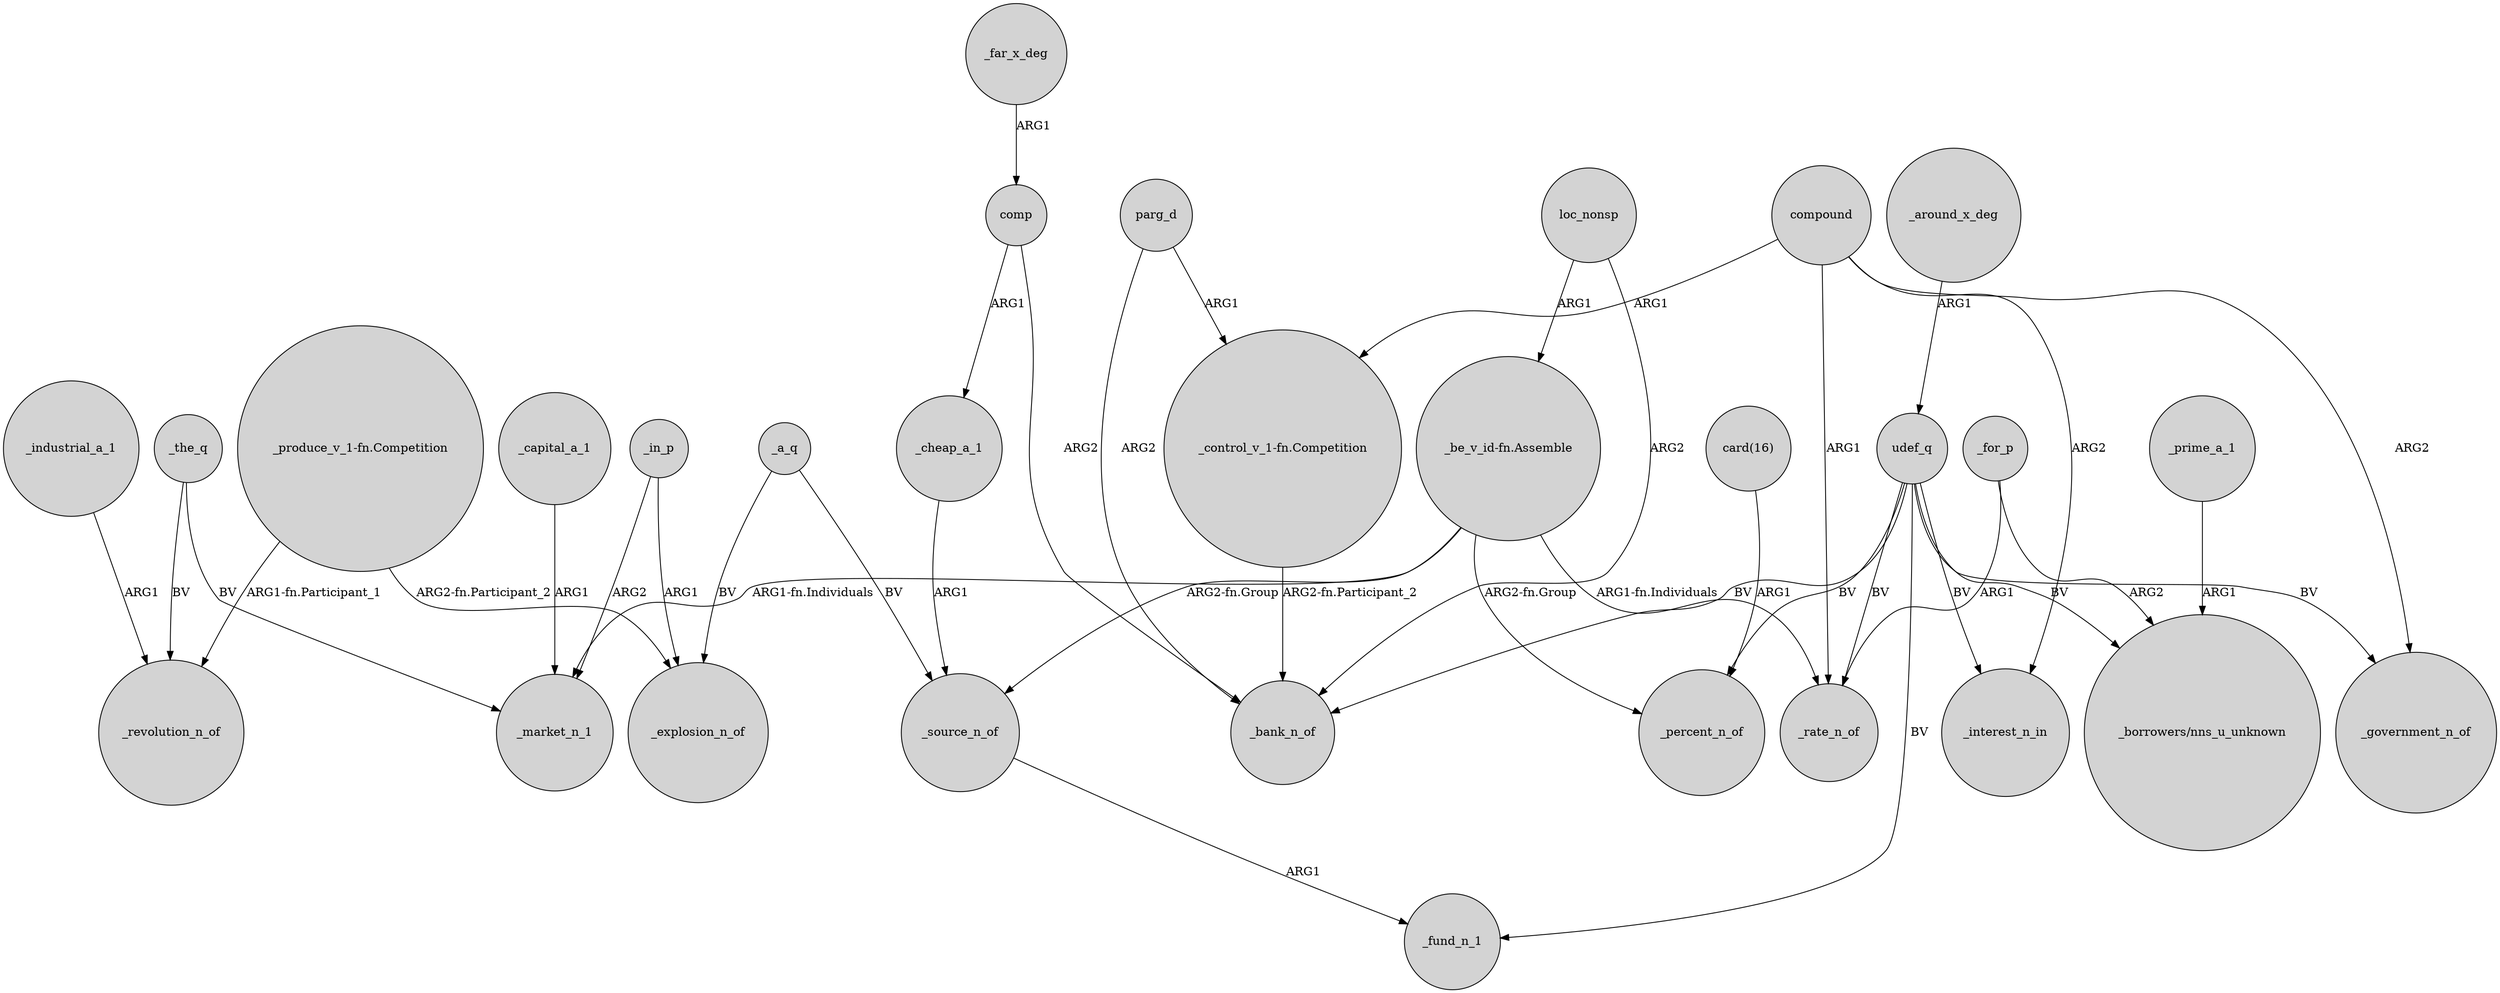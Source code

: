 digraph {
	node [shape=circle style=filled]
	_for_p -> "_borrowers/nns_u_unknown" [label=ARG2]
	compound -> _government_n_of [label=ARG2]
	udef_q -> _government_n_of [label=BV]
	_around_x_deg -> udef_q [label=ARG1]
	_a_q -> _source_n_of [label=BV]
	"_be_v_id-fn.Assemble" -> _rate_n_of [label="ARG1-fn.Individuals"]
	parg_d -> _bank_n_of [label=ARG2]
	udef_q -> _fund_n_1 [label=BV]
	_cheap_a_1 -> _source_n_of [label=ARG1]
	udef_q -> "_borrowers/nns_u_unknown" [label=BV]
	comp -> _bank_n_of [label=ARG2]
	_industrial_a_1 -> _revolution_n_of [label=ARG1]
	udef_q -> _bank_n_of [label=BV]
	compound -> _rate_n_of [label=ARG1]
	udef_q -> _rate_n_of [label=BV]
	"_be_v_id-fn.Assemble" -> _source_n_of [label="ARG2-fn.Group"]
	_the_q -> _market_n_1 [label=BV]
	"_be_v_id-fn.Assemble" -> _percent_n_of [label="ARG2-fn.Group"]
	_for_p -> _rate_n_of [label=ARG1]
	_in_p -> _explosion_n_of [label=ARG1]
	_source_n_of -> _fund_n_1 [label=ARG1]
	_far_x_deg -> comp [label=ARG1]
	loc_nonsp -> _bank_n_of [label=ARG2]
	_in_p -> _market_n_1 [label=ARG2]
	udef_q -> _percent_n_of [label=BV]
	_a_q -> _explosion_n_of [label=BV]
	_the_q -> _revolution_n_of [label=BV]
	parg_d -> "_control_v_1-fn.Competition" [label=ARG1]
	_prime_a_1 -> "_borrowers/nns_u_unknown" [label=ARG1]
	"card(16)" -> _percent_n_of [label=ARG1]
	comp -> _cheap_a_1 [label=ARG1]
	loc_nonsp -> "_be_v_id-fn.Assemble" [label=ARG1]
	"_produce_v_1-fn.Competition" -> _explosion_n_of [label="ARG2-fn.Participant_2"]
	udef_q -> _interest_n_in [label=BV]
	"_produce_v_1-fn.Competition" -> _revolution_n_of [label="ARG1-fn.Participant_1"]
	_capital_a_1 -> _market_n_1 [label=ARG1]
	compound -> _interest_n_in [label=ARG2]
	"_be_v_id-fn.Assemble" -> _market_n_1 [label="ARG1-fn.Individuals"]
	"_control_v_1-fn.Competition" -> _bank_n_of [label="ARG2-fn.Participant_2"]
	compound -> "_control_v_1-fn.Competition" [label=ARG1]
}
